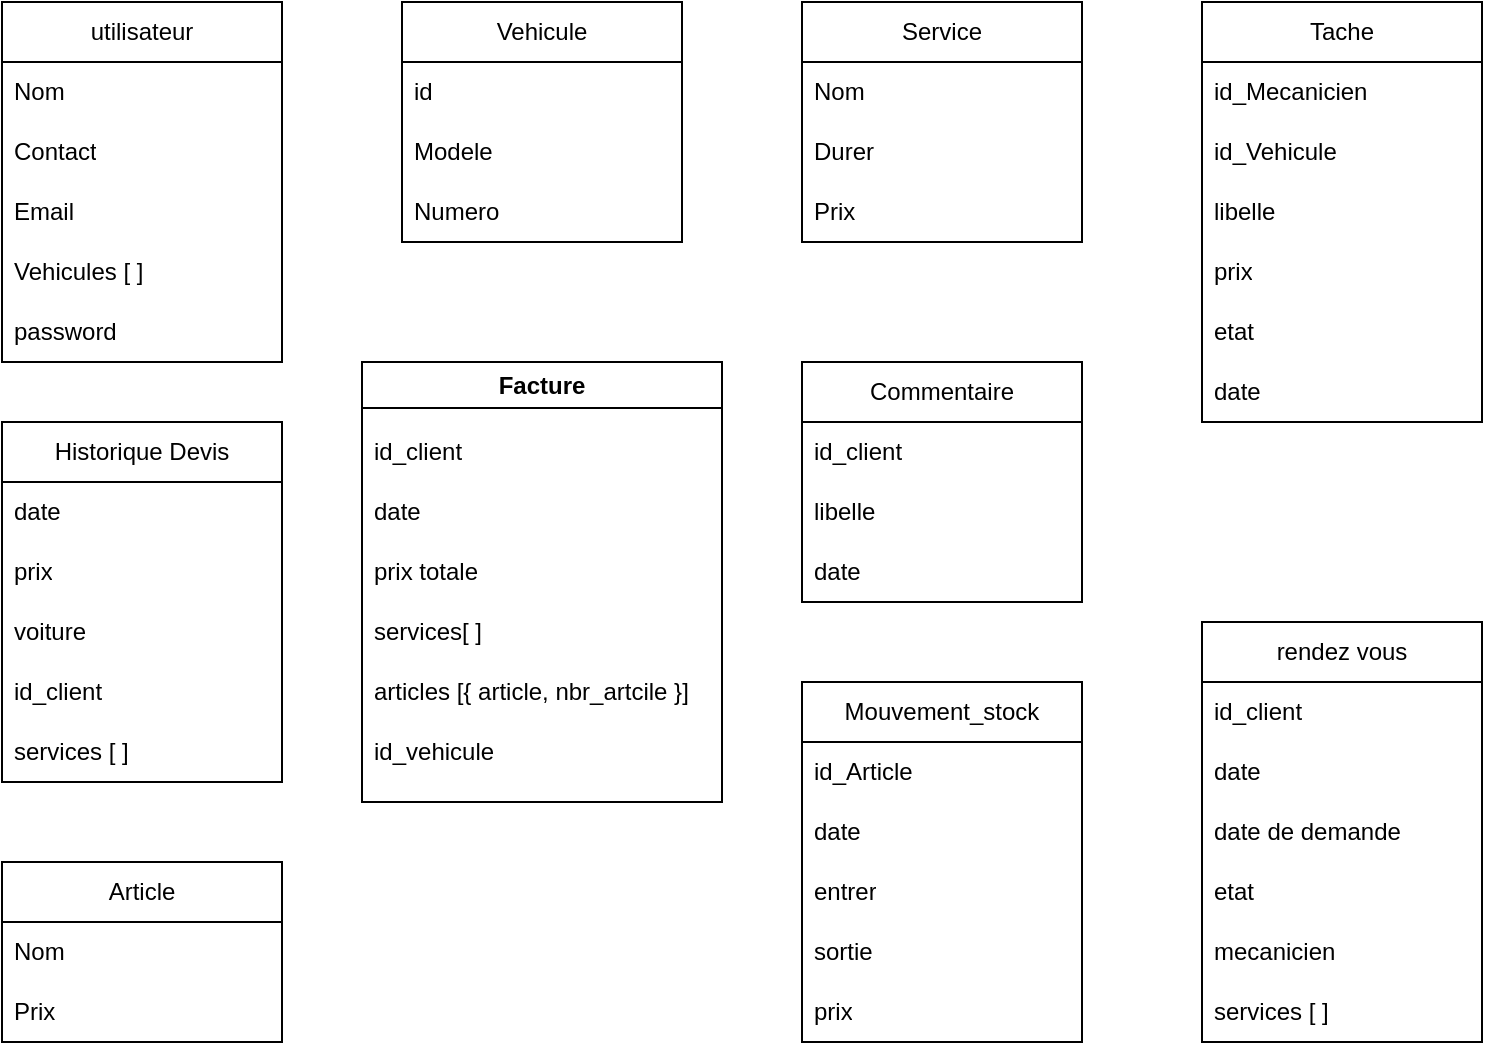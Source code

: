 <mxfile version="26.1.0">
  <diagram name="Page-1" id="_H5e_2IG-SBM86hs5v_A">
    <mxGraphModel dx="872" dy="737" grid="1" gridSize="10" guides="1" tooltips="1" connect="1" arrows="1" fold="1" page="1" pageScale="1" pageWidth="827" pageHeight="1169" math="0" shadow="0">
      <root>
        <mxCell id="0" />
        <mxCell id="1" parent="0" />
        <object label="utilisateur" bbbjk="" id="rAbnDMFFibOxpTv-ug3m-1">
          <mxCell style="swimlane;fontStyle=0;childLayout=stackLayout;horizontal=1;startSize=30;horizontalStack=0;resizeParent=1;resizeParentMax=0;resizeLast=0;collapsible=1;marginBottom=0;whiteSpace=wrap;html=1;" vertex="1" parent="1">
            <mxGeometry x="120" y="140" width="140" height="180" as="geometry">
              <mxRectangle x="120" y="140" width="70" height="30" as="alternateBounds" />
            </mxGeometry>
          </mxCell>
        </object>
        <mxCell id="rAbnDMFFibOxpTv-ug3m-2" value="Nom" style="text;strokeColor=none;fillColor=none;align=left;verticalAlign=middle;spacingLeft=4;spacingRight=4;overflow=hidden;points=[[0,0.5],[1,0.5]];portConstraint=eastwest;rotatable=0;whiteSpace=wrap;html=1;" vertex="1" parent="rAbnDMFFibOxpTv-ug3m-1">
          <mxGeometry y="30" width="140" height="30" as="geometry" />
        </mxCell>
        <mxCell id="rAbnDMFFibOxpTv-ug3m-3" value="Contact" style="text;strokeColor=none;fillColor=none;align=left;verticalAlign=middle;spacingLeft=4;spacingRight=4;overflow=hidden;points=[[0,0.5],[1,0.5]];portConstraint=eastwest;rotatable=0;whiteSpace=wrap;html=1;" vertex="1" parent="rAbnDMFFibOxpTv-ug3m-1">
          <mxGeometry y="60" width="140" height="30" as="geometry" />
        </mxCell>
        <mxCell id="rAbnDMFFibOxpTv-ug3m-4" value="Email" style="text;strokeColor=none;fillColor=none;align=left;verticalAlign=middle;spacingLeft=4;spacingRight=4;overflow=hidden;points=[[0,0.5],[1,0.5]];portConstraint=eastwest;rotatable=0;whiteSpace=wrap;html=1;" vertex="1" parent="rAbnDMFFibOxpTv-ug3m-1">
          <mxGeometry y="90" width="140" height="30" as="geometry" />
        </mxCell>
        <mxCell id="rAbnDMFFibOxpTv-ug3m-5" value="Vehicules [ ]" style="text;strokeColor=none;fillColor=none;align=left;verticalAlign=middle;spacingLeft=4;spacingRight=4;overflow=hidden;points=[[0,0.5],[1,0.5]];portConstraint=eastwest;rotatable=0;whiteSpace=wrap;html=1;" vertex="1" parent="rAbnDMFFibOxpTv-ug3m-1">
          <mxGeometry y="120" width="140" height="30" as="geometry" />
        </mxCell>
        <mxCell id="rAbnDMFFibOxpTv-ug3m-6" value="password" style="text;strokeColor=none;fillColor=none;align=left;verticalAlign=middle;spacingLeft=4;spacingRight=4;overflow=hidden;points=[[0,0.5],[1,0.5]];portConstraint=eastwest;rotatable=0;whiteSpace=wrap;html=1;" vertex="1" parent="rAbnDMFFibOxpTv-ug3m-1">
          <mxGeometry y="150" width="140" height="30" as="geometry" />
        </mxCell>
        <mxCell id="rAbnDMFFibOxpTv-ug3m-7" value="Vehicule" style="swimlane;fontStyle=0;childLayout=stackLayout;horizontal=1;startSize=30;horizontalStack=0;resizeParent=1;resizeParentMax=0;resizeLast=0;collapsible=1;marginBottom=0;whiteSpace=wrap;html=1;" vertex="1" parent="1">
          <mxGeometry x="320" y="140" width="140" height="120" as="geometry" />
        </mxCell>
        <mxCell id="rAbnDMFFibOxpTv-ug3m-8" value="id" style="text;strokeColor=none;fillColor=none;align=left;verticalAlign=middle;spacingLeft=4;spacingRight=4;overflow=hidden;points=[[0,0.5],[1,0.5]];portConstraint=eastwest;rotatable=0;whiteSpace=wrap;html=1;" vertex="1" parent="rAbnDMFFibOxpTv-ug3m-7">
          <mxGeometry y="30" width="140" height="30" as="geometry" />
        </mxCell>
        <mxCell id="rAbnDMFFibOxpTv-ug3m-9" value="Modele" style="text;strokeColor=none;fillColor=none;align=left;verticalAlign=middle;spacingLeft=4;spacingRight=4;overflow=hidden;points=[[0,0.5],[1,0.5]];portConstraint=eastwest;rotatable=0;whiteSpace=wrap;html=1;" vertex="1" parent="rAbnDMFFibOxpTv-ug3m-7">
          <mxGeometry y="60" width="140" height="30" as="geometry" />
        </mxCell>
        <mxCell id="rAbnDMFFibOxpTv-ug3m-10" value="Numero" style="text;strokeColor=none;fillColor=none;align=left;verticalAlign=middle;spacingLeft=4;spacingRight=4;overflow=hidden;points=[[0,0.5],[1,0.5]];portConstraint=eastwest;rotatable=0;whiteSpace=wrap;html=1;" vertex="1" parent="rAbnDMFFibOxpTv-ug3m-7">
          <mxGeometry y="90" width="140" height="30" as="geometry" />
        </mxCell>
        <mxCell id="rAbnDMFFibOxpTv-ug3m-11" value="Service" style="swimlane;fontStyle=0;childLayout=stackLayout;horizontal=1;startSize=30;horizontalStack=0;resizeParent=1;resizeParentMax=0;resizeLast=0;collapsible=1;marginBottom=0;whiteSpace=wrap;html=1;" vertex="1" parent="1">
          <mxGeometry x="520" y="140" width="140" height="120" as="geometry" />
        </mxCell>
        <mxCell id="rAbnDMFFibOxpTv-ug3m-12" value="Nom" style="text;strokeColor=none;fillColor=none;align=left;verticalAlign=middle;spacingLeft=4;spacingRight=4;overflow=hidden;points=[[0,0.5],[1,0.5]];portConstraint=eastwest;rotatable=0;whiteSpace=wrap;html=1;" vertex="1" parent="rAbnDMFFibOxpTv-ug3m-11">
          <mxGeometry y="30" width="140" height="30" as="geometry" />
        </mxCell>
        <mxCell id="rAbnDMFFibOxpTv-ug3m-13" value="Durer" style="text;strokeColor=none;fillColor=none;align=left;verticalAlign=middle;spacingLeft=4;spacingRight=4;overflow=hidden;points=[[0,0.5],[1,0.5]];portConstraint=eastwest;rotatable=0;whiteSpace=wrap;html=1;" vertex="1" parent="rAbnDMFFibOxpTv-ug3m-11">
          <mxGeometry y="60" width="140" height="30" as="geometry" />
        </mxCell>
        <mxCell id="rAbnDMFFibOxpTv-ug3m-14" value="Prix" style="text;strokeColor=none;fillColor=none;align=left;verticalAlign=middle;spacingLeft=4;spacingRight=4;overflow=hidden;points=[[0,0.5],[1,0.5]];portConstraint=eastwest;rotatable=0;whiteSpace=wrap;html=1;" vertex="1" parent="rAbnDMFFibOxpTv-ug3m-11">
          <mxGeometry y="90" width="140" height="30" as="geometry" />
        </mxCell>
        <mxCell id="rAbnDMFFibOxpTv-ug3m-19" value="Tache" style="swimlane;fontStyle=0;childLayout=stackLayout;horizontal=1;startSize=30;horizontalStack=0;resizeParent=1;resizeParentMax=0;resizeLast=0;collapsible=1;marginBottom=0;whiteSpace=wrap;html=1;" vertex="1" parent="1">
          <mxGeometry x="720" y="140" width="140" height="210" as="geometry" />
        </mxCell>
        <mxCell id="rAbnDMFFibOxpTv-ug3m-20" value="id_Mecanicien" style="text;strokeColor=none;fillColor=none;align=left;verticalAlign=middle;spacingLeft=4;spacingRight=4;overflow=hidden;points=[[0,0.5],[1,0.5]];portConstraint=eastwest;rotatable=0;whiteSpace=wrap;html=1;" vertex="1" parent="rAbnDMFFibOxpTv-ug3m-19">
          <mxGeometry y="30" width="140" height="30" as="geometry" />
        </mxCell>
        <mxCell id="rAbnDMFFibOxpTv-ug3m-21" value="id_Vehicule" style="text;strokeColor=none;fillColor=none;align=left;verticalAlign=middle;spacingLeft=4;spacingRight=4;overflow=hidden;points=[[0,0.5],[1,0.5]];portConstraint=eastwest;rotatable=0;whiteSpace=wrap;html=1;" vertex="1" parent="rAbnDMFFibOxpTv-ug3m-19">
          <mxGeometry y="60" width="140" height="30" as="geometry" />
        </mxCell>
        <mxCell id="rAbnDMFFibOxpTv-ug3m-22" value="libelle" style="text;strokeColor=none;fillColor=none;align=left;verticalAlign=middle;spacingLeft=4;spacingRight=4;overflow=hidden;points=[[0,0.5],[1,0.5]];portConstraint=eastwest;rotatable=0;whiteSpace=wrap;html=1;" vertex="1" parent="rAbnDMFFibOxpTv-ug3m-19">
          <mxGeometry y="90" width="140" height="30" as="geometry" />
        </mxCell>
        <mxCell id="rAbnDMFFibOxpTv-ug3m-23" value="prix" style="text;strokeColor=none;fillColor=none;align=left;verticalAlign=middle;spacingLeft=4;spacingRight=4;overflow=hidden;points=[[0,0.5],[1,0.5]];portConstraint=eastwest;rotatable=0;whiteSpace=wrap;html=1;" vertex="1" parent="rAbnDMFFibOxpTv-ug3m-19">
          <mxGeometry y="120" width="140" height="30" as="geometry" />
        </mxCell>
        <mxCell id="rAbnDMFFibOxpTv-ug3m-24" value="etat" style="text;strokeColor=none;fillColor=none;align=left;verticalAlign=middle;spacingLeft=4;spacingRight=4;overflow=hidden;points=[[0,0.5],[1,0.5]];portConstraint=eastwest;rotatable=0;whiteSpace=wrap;html=1;" vertex="1" parent="rAbnDMFFibOxpTv-ug3m-19">
          <mxGeometry y="150" width="140" height="30" as="geometry" />
        </mxCell>
        <mxCell id="rAbnDMFFibOxpTv-ug3m-25" value="date" style="text;strokeColor=none;fillColor=none;align=left;verticalAlign=middle;spacingLeft=4;spacingRight=4;overflow=hidden;points=[[0,0.5],[1,0.5]];portConstraint=eastwest;rotatable=0;whiteSpace=wrap;html=1;" vertex="1" parent="rAbnDMFFibOxpTv-ug3m-19">
          <mxGeometry y="180" width="140" height="30" as="geometry" />
        </mxCell>
        <mxCell id="rAbnDMFFibOxpTv-ug3m-26" value="Historique Devis" style="swimlane;fontStyle=0;childLayout=stackLayout;horizontal=1;startSize=30;horizontalStack=0;resizeParent=1;resizeParentMax=0;resizeLast=0;collapsible=1;marginBottom=0;whiteSpace=wrap;html=1;" vertex="1" parent="1">
          <mxGeometry x="120" y="350" width="140" height="180" as="geometry" />
        </mxCell>
        <mxCell id="rAbnDMFFibOxpTv-ug3m-27" value="date" style="text;strokeColor=none;fillColor=none;align=left;verticalAlign=middle;spacingLeft=4;spacingRight=4;overflow=hidden;points=[[0,0.5],[1,0.5]];portConstraint=eastwest;rotatable=0;whiteSpace=wrap;html=1;" vertex="1" parent="rAbnDMFFibOxpTv-ug3m-26">
          <mxGeometry y="30" width="140" height="30" as="geometry" />
        </mxCell>
        <mxCell id="rAbnDMFFibOxpTv-ug3m-28" value="prix" style="text;strokeColor=none;fillColor=none;align=left;verticalAlign=middle;spacingLeft=4;spacingRight=4;overflow=hidden;points=[[0,0.5],[1,0.5]];portConstraint=eastwest;rotatable=0;whiteSpace=wrap;html=1;" vertex="1" parent="rAbnDMFFibOxpTv-ug3m-26">
          <mxGeometry y="60" width="140" height="30" as="geometry" />
        </mxCell>
        <mxCell id="rAbnDMFFibOxpTv-ug3m-29" value="voiture" style="text;strokeColor=none;fillColor=none;align=left;verticalAlign=middle;spacingLeft=4;spacingRight=4;overflow=hidden;points=[[0,0.5],[1,0.5]];portConstraint=eastwest;rotatable=0;whiteSpace=wrap;html=1;" vertex="1" parent="rAbnDMFFibOxpTv-ug3m-26">
          <mxGeometry y="90" width="140" height="30" as="geometry" />
        </mxCell>
        <mxCell id="rAbnDMFFibOxpTv-ug3m-30" value="id_client" style="text;strokeColor=none;fillColor=none;align=left;verticalAlign=middle;spacingLeft=4;spacingRight=4;overflow=hidden;points=[[0,0.5],[1,0.5]];portConstraint=eastwest;rotatable=0;whiteSpace=wrap;html=1;" vertex="1" parent="rAbnDMFFibOxpTv-ug3m-26">
          <mxGeometry y="120" width="140" height="30" as="geometry" />
        </mxCell>
        <mxCell id="rAbnDMFFibOxpTv-ug3m-31" value="services [ ]" style="text;strokeColor=none;fillColor=none;align=left;verticalAlign=middle;spacingLeft=4;spacingRight=4;overflow=hidden;points=[[0,0.5],[1,0.5]];portConstraint=eastwest;rotatable=0;whiteSpace=wrap;html=1;" vertex="1" parent="rAbnDMFFibOxpTv-ug3m-26">
          <mxGeometry y="150" width="140" height="30" as="geometry" />
        </mxCell>
        <mxCell id="rAbnDMFFibOxpTv-ug3m-37" value="Commentaire" style="swimlane;fontStyle=0;childLayout=stackLayout;horizontal=1;startSize=30;horizontalStack=0;resizeParent=1;resizeParentMax=0;resizeLast=0;collapsible=1;marginBottom=0;whiteSpace=wrap;html=1;" vertex="1" parent="1">
          <mxGeometry x="520" y="320" width="140" height="120" as="geometry" />
        </mxCell>
        <mxCell id="rAbnDMFFibOxpTv-ug3m-38" value="id_client" style="text;strokeColor=none;fillColor=none;align=left;verticalAlign=middle;spacingLeft=4;spacingRight=4;overflow=hidden;points=[[0,0.5],[1,0.5]];portConstraint=eastwest;rotatable=0;whiteSpace=wrap;html=1;" vertex="1" parent="rAbnDMFFibOxpTv-ug3m-37">
          <mxGeometry y="30" width="140" height="30" as="geometry" />
        </mxCell>
        <mxCell id="rAbnDMFFibOxpTv-ug3m-39" value="libelle" style="text;strokeColor=none;fillColor=none;align=left;verticalAlign=middle;spacingLeft=4;spacingRight=4;overflow=hidden;points=[[0,0.5],[1,0.5]];portConstraint=eastwest;rotatable=0;whiteSpace=wrap;html=1;" vertex="1" parent="rAbnDMFFibOxpTv-ug3m-37">
          <mxGeometry y="60" width="140" height="30" as="geometry" />
        </mxCell>
        <mxCell id="rAbnDMFFibOxpTv-ug3m-40" value="date" style="text;strokeColor=none;fillColor=none;align=left;verticalAlign=middle;spacingLeft=4;spacingRight=4;overflow=hidden;points=[[0,0.5],[1,0.5]];portConstraint=eastwest;rotatable=0;whiteSpace=wrap;html=1;" vertex="1" parent="rAbnDMFFibOxpTv-ug3m-37">
          <mxGeometry y="90" width="140" height="30" as="geometry" />
        </mxCell>
        <mxCell id="rAbnDMFFibOxpTv-ug3m-41" value="rendez vous" style="swimlane;fontStyle=0;childLayout=stackLayout;horizontal=1;startSize=30;horizontalStack=0;resizeParent=1;resizeParentMax=0;resizeLast=0;collapsible=1;marginBottom=0;whiteSpace=wrap;html=1;" vertex="1" parent="1">
          <mxGeometry x="720" y="450" width="140" height="210" as="geometry" />
        </mxCell>
        <mxCell id="rAbnDMFFibOxpTv-ug3m-42" value="id_client" style="text;strokeColor=none;fillColor=none;align=left;verticalAlign=middle;spacingLeft=4;spacingRight=4;overflow=hidden;points=[[0,0.5],[1,0.5]];portConstraint=eastwest;rotatable=0;whiteSpace=wrap;html=1;" vertex="1" parent="rAbnDMFFibOxpTv-ug3m-41">
          <mxGeometry y="30" width="140" height="30" as="geometry" />
        </mxCell>
        <mxCell id="rAbnDMFFibOxpTv-ug3m-43" value="date" style="text;strokeColor=none;fillColor=none;align=left;verticalAlign=middle;spacingLeft=4;spacingRight=4;overflow=hidden;points=[[0,0.5],[1,0.5]];portConstraint=eastwest;rotatable=0;whiteSpace=wrap;html=1;" vertex="1" parent="rAbnDMFFibOxpTv-ug3m-41">
          <mxGeometry y="60" width="140" height="30" as="geometry" />
        </mxCell>
        <mxCell id="rAbnDMFFibOxpTv-ug3m-44" value="date de demande" style="text;strokeColor=none;fillColor=none;align=left;verticalAlign=middle;spacingLeft=4;spacingRight=4;overflow=hidden;points=[[0,0.5],[1,0.5]];portConstraint=eastwest;rotatable=0;whiteSpace=wrap;html=1;" vertex="1" parent="rAbnDMFFibOxpTv-ug3m-41">
          <mxGeometry y="90" width="140" height="30" as="geometry" />
        </mxCell>
        <mxCell id="rAbnDMFFibOxpTv-ug3m-45" value="etat" style="text;strokeColor=none;fillColor=none;align=left;verticalAlign=middle;spacingLeft=4;spacingRight=4;overflow=hidden;points=[[0,0.5],[1,0.5]];portConstraint=eastwest;rotatable=0;whiteSpace=wrap;html=1;" vertex="1" parent="rAbnDMFFibOxpTv-ug3m-41">
          <mxGeometry y="120" width="140" height="30" as="geometry" />
        </mxCell>
        <mxCell id="rAbnDMFFibOxpTv-ug3m-46" value="mecanicien" style="text;strokeColor=none;fillColor=none;align=left;verticalAlign=middle;spacingLeft=4;spacingRight=4;overflow=hidden;points=[[0,0.5],[1,0.5]];portConstraint=eastwest;rotatable=0;whiteSpace=wrap;html=1;" vertex="1" parent="rAbnDMFFibOxpTv-ug3m-41">
          <mxGeometry y="150" width="140" height="30" as="geometry" />
        </mxCell>
        <mxCell id="rAbnDMFFibOxpTv-ug3m-47" value="services [ ]" style="text;strokeColor=none;fillColor=none;align=left;verticalAlign=middle;spacingLeft=4;spacingRight=4;overflow=hidden;points=[[0,0.5],[1,0.5]];portConstraint=eastwest;rotatable=0;whiteSpace=wrap;html=1;" vertex="1" parent="rAbnDMFFibOxpTv-ug3m-41">
          <mxGeometry y="180" width="140" height="30" as="geometry" />
        </mxCell>
        <mxCell id="rAbnDMFFibOxpTv-ug3m-48" value="Article" style="swimlane;fontStyle=0;childLayout=stackLayout;horizontal=1;startSize=30;horizontalStack=0;resizeParent=1;resizeParentMax=0;resizeLast=0;collapsible=1;marginBottom=0;whiteSpace=wrap;html=1;" vertex="1" parent="1">
          <mxGeometry x="120" y="570" width="140" height="90" as="geometry" />
        </mxCell>
        <mxCell id="rAbnDMFFibOxpTv-ug3m-49" value="Nom" style="text;strokeColor=none;fillColor=none;align=left;verticalAlign=middle;spacingLeft=4;spacingRight=4;overflow=hidden;points=[[0,0.5],[1,0.5]];portConstraint=eastwest;rotatable=0;whiteSpace=wrap;html=1;" vertex="1" parent="rAbnDMFFibOxpTv-ug3m-48">
          <mxGeometry y="30" width="140" height="30" as="geometry" />
        </mxCell>
        <mxCell id="rAbnDMFFibOxpTv-ug3m-50" value="Prix" style="text;strokeColor=none;fillColor=none;align=left;verticalAlign=middle;spacingLeft=4;spacingRight=4;overflow=hidden;points=[[0,0.5],[1,0.5]];portConstraint=eastwest;rotatable=0;whiteSpace=wrap;html=1;" vertex="1" parent="rAbnDMFFibOxpTv-ug3m-48">
          <mxGeometry y="60" width="140" height="30" as="geometry" />
        </mxCell>
        <mxCell id="rAbnDMFFibOxpTv-ug3m-51" value="Mouvement_stock" style="swimlane;fontStyle=0;childLayout=stackLayout;horizontal=1;startSize=30;horizontalStack=0;resizeParent=1;resizeParentMax=0;resizeLast=0;collapsible=1;marginBottom=0;whiteSpace=wrap;html=1;" vertex="1" parent="1">
          <mxGeometry x="520" y="480" width="140" height="180" as="geometry" />
        </mxCell>
        <mxCell id="rAbnDMFFibOxpTv-ug3m-52" value="id_Article" style="text;strokeColor=none;fillColor=none;align=left;verticalAlign=middle;spacingLeft=4;spacingRight=4;overflow=hidden;points=[[0,0.5],[1,0.5]];portConstraint=eastwest;rotatable=0;whiteSpace=wrap;html=1;" vertex="1" parent="rAbnDMFFibOxpTv-ug3m-51">
          <mxGeometry y="30" width="140" height="30" as="geometry" />
        </mxCell>
        <mxCell id="rAbnDMFFibOxpTv-ug3m-53" value="date" style="text;strokeColor=none;fillColor=none;align=left;verticalAlign=middle;spacingLeft=4;spacingRight=4;overflow=hidden;points=[[0,0.5],[1,0.5]];portConstraint=eastwest;rotatable=0;whiteSpace=wrap;html=1;" vertex="1" parent="rAbnDMFFibOxpTv-ug3m-51">
          <mxGeometry y="60" width="140" height="30" as="geometry" />
        </mxCell>
        <mxCell id="rAbnDMFFibOxpTv-ug3m-54" value="entrer" style="text;strokeColor=none;fillColor=none;align=left;verticalAlign=middle;spacingLeft=4;spacingRight=4;overflow=hidden;points=[[0,0.5],[1,0.5]];portConstraint=eastwest;rotatable=0;whiteSpace=wrap;html=1;" vertex="1" parent="rAbnDMFFibOxpTv-ug3m-51">
          <mxGeometry y="90" width="140" height="30" as="geometry" />
        </mxCell>
        <mxCell id="rAbnDMFFibOxpTv-ug3m-55" value="sortie" style="text;strokeColor=none;fillColor=none;align=left;verticalAlign=middle;spacingLeft=4;spacingRight=4;overflow=hidden;points=[[0,0.5],[1,0.5]];portConstraint=eastwest;rotatable=0;whiteSpace=wrap;html=1;" vertex="1" parent="rAbnDMFFibOxpTv-ug3m-51">
          <mxGeometry y="120" width="140" height="30" as="geometry" />
        </mxCell>
        <mxCell id="rAbnDMFFibOxpTv-ug3m-56" value="prix" style="text;strokeColor=none;fillColor=none;align=left;verticalAlign=middle;spacingLeft=4;spacingRight=4;overflow=hidden;points=[[0,0.5],[1,0.5]];portConstraint=eastwest;rotatable=0;whiteSpace=wrap;html=1;" vertex="1" parent="rAbnDMFFibOxpTv-ug3m-51">
          <mxGeometry y="150" width="140" height="30" as="geometry" />
        </mxCell>
        <mxCell id="rAbnDMFFibOxpTv-ug3m-64" value="Facture" style="swimlane;whiteSpace=wrap;html=1;startSize=23;" vertex="1" parent="1">
          <mxGeometry x="300" y="320" width="180" height="220" as="geometry" />
        </mxCell>
        <mxCell id="rAbnDMFFibOxpTv-ug3m-33" value="id_client" style="text;strokeColor=none;fillColor=none;align=left;verticalAlign=middle;spacingLeft=4;spacingRight=4;overflow=hidden;points=[[0,0.5],[1,0.5]];portConstraint=eastwest;rotatable=0;whiteSpace=wrap;html=1;" vertex="1" parent="rAbnDMFFibOxpTv-ug3m-64">
          <mxGeometry y="30" width="200" height="30" as="geometry" />
        </mxCell>
        <mxCell id="rAbnDMFFibOxpTv-ug3m-34" value="date" style="text;strokeColor=none;fillColor=none;align=left;verticalAlign=middle;spacingLeft=4;spacingRight=4;overflow=hidden;points=[[0,0.5],[1,0.5]];portConstraint=eastwest;rotatable=0;whiteSpace=wrap;html=1;" vertex="1" parent="rAbnDMFFibOxpTv-ug3m-64">
          <mxGeometry y="60" width="200" height="30" as="geometry" />
        </mxCell>
        <mxCell id="rAbnDMFFibOxpTv-ug3m-35" value="prix totale" style="text;strokeColor=none;fillColor=none;align=left;verticalAlign=middle;spacingLeft=4;spacingRight=4;overflow=hidden;points=[[0,0.5],[1,0.5]];portConstraint=eastwest;rotatable=0;whiteSpace=wrap;html=1;" vertex="1" parent="rAbnDMFFibOxpTv-ug3m-64">
          <mxGeometry y="90" width="200" height="30" as="geometry" />
        </mxCell>
        <mxCell id="rAbnDMFFibOxpTv-ug3m-36" value="services[ ]" style="text;strokeColor=none;fillColor=none;align=left;verticalAlign=middle;spacingLeft=4;spacingRight=4;overflow=hidden;points=[[0,0.5],[1,0.5]];portConstraint=eastwest;rotatable=0;whiteSpace=wrap;html=1;" vertex="1" parent="rAbnDMFFibOxpTv-ug3m-64">
          <mxGeometry y="120" width="200" height="30" as="geometry" />
        </mxCell>
        <mxCell id="rAbnDMFFibOxpTv-ug3m-65" value="articles [{ article, nbr_artcile }]" style="text;strokeColor=none;fillColor=none;align=left;verticalAlign=middle;spacingLeft=4;spacingRight=4;overflow=hidden;points=[[0,0.5],[1,0.5]];portConstraint=eastwest;rotatable=0;whiteSpace=wrap;html=1;" vertex="1" parent="rAbnDMFFibOxpTv-ug3m-64">
          <mxGeometry y="150" width="200" height="30" as="geometry" />
        </mxCell>
        <mxCell id="rAbnDMFFibOxpTv-ug3m-66" value="id_vehicule" style="text;strokeColor=none;fillColor=none;align=left;verticalAlign=middle;spacingLeft=4;spacingRight=4;overflow=hidden;points=[[0,0.5],[1,0.5]];portConstraint=eastwest;rotatable=0;whiteSpace=wrap;html=1;" vertex="1" parent="rAbnDMFFibOxpTv-ug3m-64">
          <mxGeometry y="180" width="200" height="30" as="geometry" />
        </mxCell>
      </root>
    </mxGraphModel>
  </diagram>
</mxfile>
